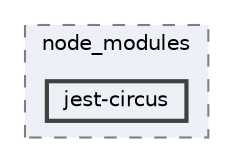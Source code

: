 digraph "pkiclassroomrescheduler/src/main/frontend/node_modules/jest-circus"
{
 // LATEX_PDF_SIZE
  bgcolor="transparent";
  edge [fontname=Helvetica,fontsize=10,labelfontname=Helvetica,labelfontsize=10];
  node [fontname=Helvetica,fontsize=10,shape=box,height=0.2,width=0.4];
  compound=true
  subgraph clusterdir_72953eda66ccb3a2722c28e1c3e6c23b {
    graph [ bgcolor="#edf0f7", pencolor="grey50", label="node_modules", fontname=Helvetica,fontsize=10 style="filled,dashed", URL="dir_72953eda66ccb3a2722c28e1c3e6c23b.html",tooltip=""]
  dir_f290c12ac5d107b1e792aa4870817279 [label="jest-circus", fillcolor="#edf0f7", color="grey25", style="filled,bold", URL="dir_f290c12ac5d107b1e792aa4870817279.html",tooltip=""];
  }
}
